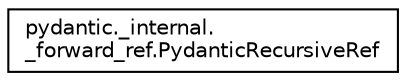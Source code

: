 digraph "Graphical Class Hierarchy"
{
 // LATEX_PDF_SIZE
  edge [fontname="Helvetica",fontsize="10",labelfontname="Helvetica",labelfontsize="10"];
  node [fontname="Helvetica",fontsize="10",shape=record];
  rankdir="LR";
  Node0 [label="pydantic._internal.\l_forward_ref.PydanticRecursiveRef",height=0.2,width=0.4,color="black", fillcolor="white", style="filled",URL="$classpydantic_1_1__internal_1_1__forward__ref_1_1PydanticRecursiveRef.html",tooltip=" "];
}
